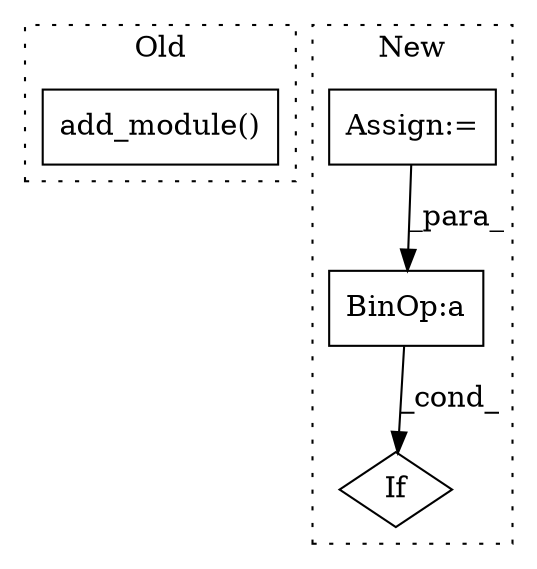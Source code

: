 digraph G {
subgraph cluster0 {
1 [label="add_module()" a="75" s="1469,1539" l="23,1" shape="box"];
label = "Old";
style="dotted";
}
subgraph cluster1 {
2 [label="If" a="96" s="1611" l="3" shape="diamond"];
3 [label="BinOp:a" a="82" s="1633" l="3" shape="box"];
4 [label="Assign:=" a="68" s="1295" l="3" shape="box"];
label = "New";
style="dotted";
}
3 -> 2 [label="_cond_"];
4 -> 3 [label="_para_"];
}